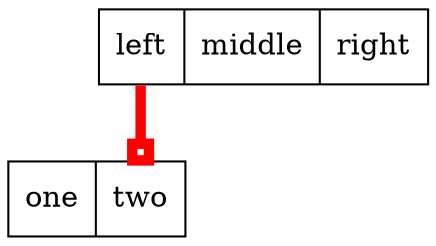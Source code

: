 digraph graph_15
{
	node
	[
		shape = "record"
	]
	edge
	[
		color = "red"
		penwidth = 5
	]
	node_15_1
	[
		label = "<f0> left|<f1> middle|<f2> right"
	]
	node_15_2
	[
		label = "<f0> one|<f1> two"
	]
	node_15_1:f0 -> node_15_2:f1
	[
		arrowhead = "obox"
	]
}
